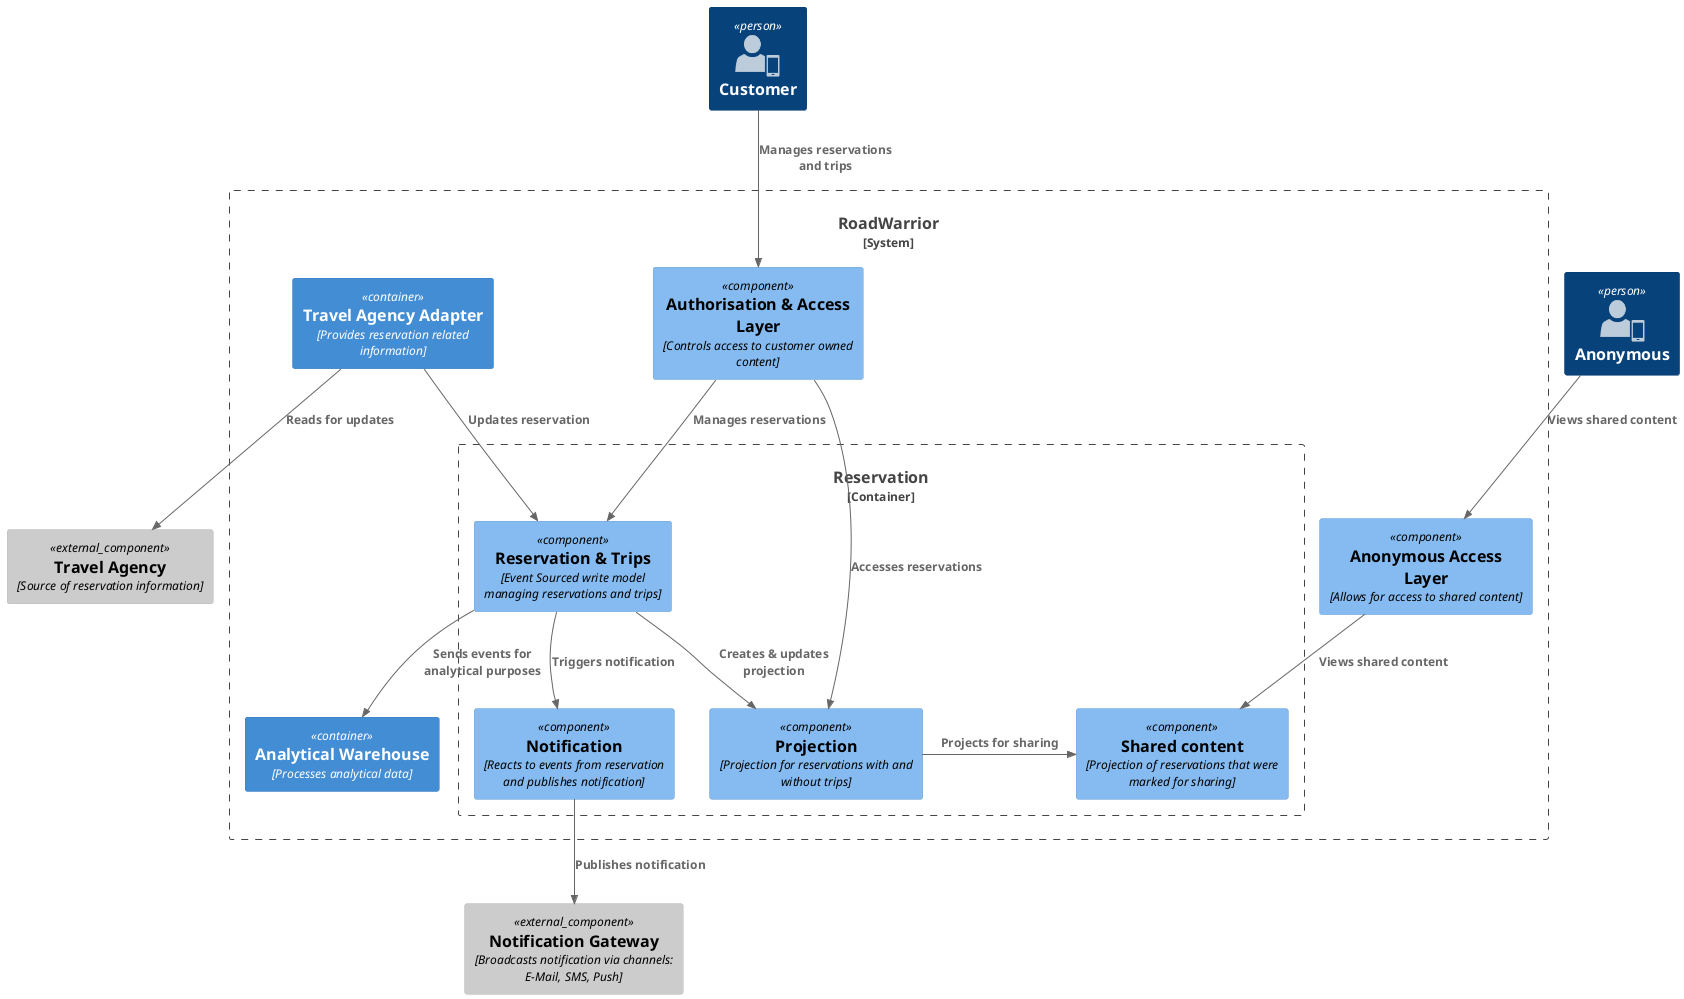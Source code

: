 @startuml
!include <c4/C4_Component.puml>
!include <office/Users/mobile_user.puml>

SHOW_PERSON_SPRITE("mobile_user")

Person(customer, "Customer")
Person(viewer, "Anonymous")

System_Boundary(roadwarrior, "RoadWarrior") {

    Component(acl_customer, "Authorisation & Access Layer", "Controls access to customer owned content")
    Component(acl_viewer, "Anonymous Access Layer", "Allows for access to shared content")

    Container_Boundary(reservation_b, "Reservation") {

        Component(reservation, "Reservation & Trips", "Event Sourced write model managing reservations and trips")
        Component(projection, "Projection", "Projection for reservations with and without trips")
        Component(shared, "Shared content", "Projection of reservations that were marked for sharing")

        Component(notification, "Notification", "Reacts to events from reservation and publishes notification")
    }

    Container(warehouse, "Analytical Warehouse", "Processes analytical data")
    Container(adapter, "Travel Agency Adapter", "Provides reservation related information")
}

Component_Ext(notification_gateway, "Notification Gateway", "Broadcasts notification via channels: E-Mail, SMS, Push")
Component_Ext(agency, "Travel Agency", "Source of reservation information")


Rel(customer, acl_customer, "Manages reservations and trips")
Rel(acl_customer, reservation, "Manages reservations")
Rel(acl_customer, projection, "Accesses reservations")
Rel(reservation, projection, "Creates & updates projection")

Rel(reservation, notification, "Triggers notification")
Rel(notification, notification_gateway, "Publishes notification")

Rel(reservation, warehouse, "Sends events for analytical purposes")

Rel_L(projection, shared, "Projects for sharing")

Rel(adapter, reservation, "Updates reservation")
Rel(adapter, agency, "Reads for updates")

Rel(viewer, acl_viewer, "Views shared content")
Rel(acl_viewer, shared, "Views shared content")

@enduml
